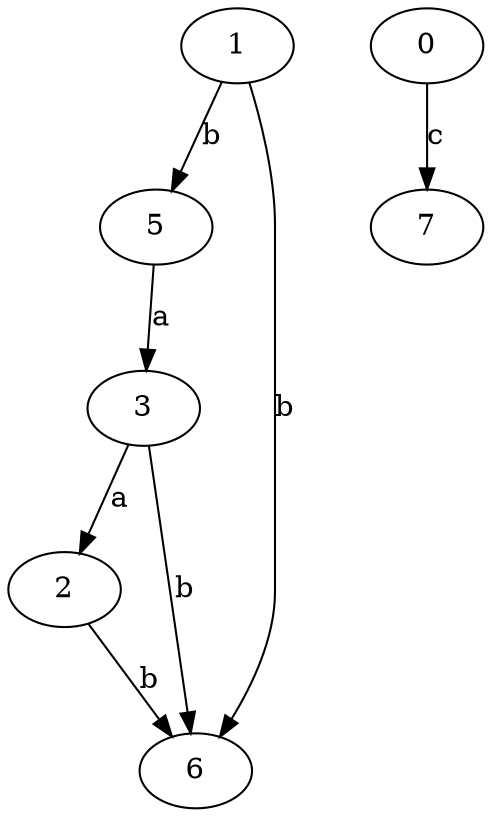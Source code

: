 strict digraph  {
1;
2;
3;
0;
5;
6;
7;
1 -> 5  [label=b];
1 -> 6  [label=b];
2 -> 6  [label=b];
3 -> 2  [label=a];
3 -> 6  [label=b];
0 -> 7  [label=c];
5 -> 3  [label=a];
}
